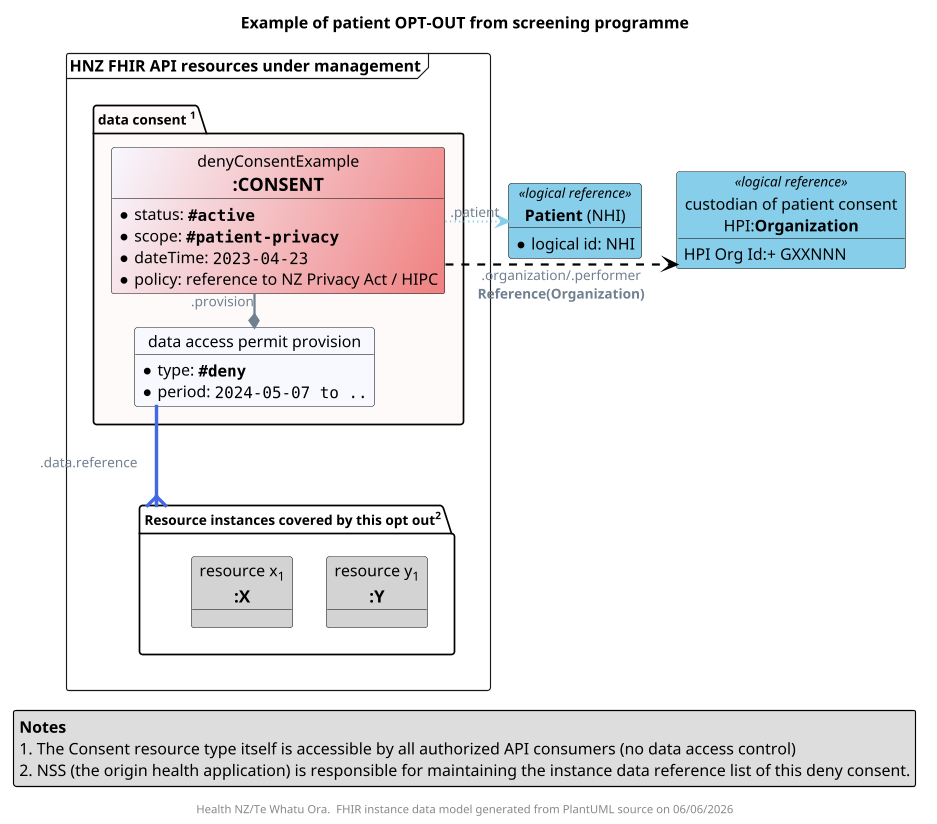 @startuml obj-FHIR-data-consent-optout

top to bottom direction
skinparam dpi 300
allow_mixing
scale 300 width

skinparam ActivityDiamondBackgroundColor #RoyalBlue
skinparam ArrowColor #SlateGrey   
skinparam ArrowFontColor #RoyalBlue
skinparam ArrowFontColor #SlateGrey  
skinparam ArrowFontSize 12
skinparam ArrowMessageAlignment left
skinparam BoxPadding 10
skinparam linetype ortho
skinparam nodesep 30
skinparam ranksep 30
skinparam roundcorner 5
skinparam sequenceArrowThickness 2

title Example of patient OPT-OUT from screening programme

!procedure $Coding($Alias,$System,$Code,$Display)
  object "<color:GhostWhite>$System" as $Alias #MediumPurple {
    <color:GhostWhite><size:11>**$Code**-$Display
  }
!endprocedure

frame "HNZ FHIR API resources under management" as HNZMain {

  package "<size:12>data consent <sup>1</sup>" as ACTIVE #Snow {
      
    object "denyConsentExample\n<size:16>**:CONSENT**" as CONSENT #GhostWhite/LightCoral {
      * status: ""**#active**""
      * scope: ""**#patient-privacy**""
      * dateTime: ""2023-04-23""
      * policy: reference to NZ Privacy Act / HIPC
    }

    object "data access permit provision" as DAP #GhostWhite {
      * type: ""**#deny**""
      * period: ""2024-05-07 to ..""
    }

  }

  ' object "privacy questions\n<size:14>**:QUESTIONNAIRE**" as Q #Red

  package "<size:12>Resource instances covered by this opt out<sup>2</sup>" as COVERED {
    'object "patient's responses\n<size:12>**:QUESTIONNAIRERESPONSE**" as QRC #LightSalmon
    object "resource x<sub>1</sub>\n**<size:15>:X**" as AnyResource #LightGray
    object "resource y<sub>1</sub>\n**<size:15>:Y**" as AnotherResource #LightGray
    'QRC -[hidden]d- AnyResource
    AnyResource -[hidden]r- AnotherResource
  }

  ' connectors
  'DAP "1" -[thickness=3,#RoyalBlue]l--{ COVERED : 0..*\ndata.references

  DAP "\n\n.data.reference" -[thickness=3,#RoyalBlue]---{ COVERED 

}

' resources in other repos
object "**Patient** (NHI)" as Patient <<logical reference>> #SkyBlue {
  * logical id: NHI
}

object "custodian of patient consent\nHPI:**Organization**" as HPI <<logical reference>> #SkyBlue {
  HPI Org Id:+ GXXNNN
}

CONSENT -d-* DAP : "".provision""
'CONSENT -[dashed,#Black]l-> QRC: <color:#Black>.sourceReference
CONSENT ".patient" -[dotted,#SkyBlue]r-> Patient
CONSENT -[dashed,#Black]r-> HPI: .organization/.performer\n**Reference(Organization)**
'QRC ".questionnaire" -[#LightGray]--> Q

legend bottom
  **Notes**
  1. The Consent resource type itself is accessible by all authorized API consumers (no data access control)
  2. NSS (the origin health application) is responsible for maintaining the instance data reference list of this deny consent.
  ' 3. A valid Consent MUST reference EITHER a QuestionnaireResponse OR an Organization (black dashed lines)
endlegend


footer "Health NZ/Te Whatu Ora.  FHIR instance data model generated from PlantUML source on %date('dd/MM/yyyy')"

@enduml